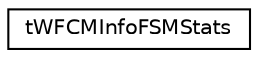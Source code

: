 digraph "Graphical Class Hierarchy"
{
  edge [fontname="Helvetica",fontsize="10",labelfontname="Helvetica",labelfontsize="10"];
  node [fontname="Helvetica",fontsize="10",shape=record];
  rankdir="LR";
  Node1 [label="tWFCMInfoFSMStats",height=0.2,width=0.4,color="black", fillcolor="white", style="filled",URL="$structt_w_f_c_m_info_f_s_m_stats.html"];
}
